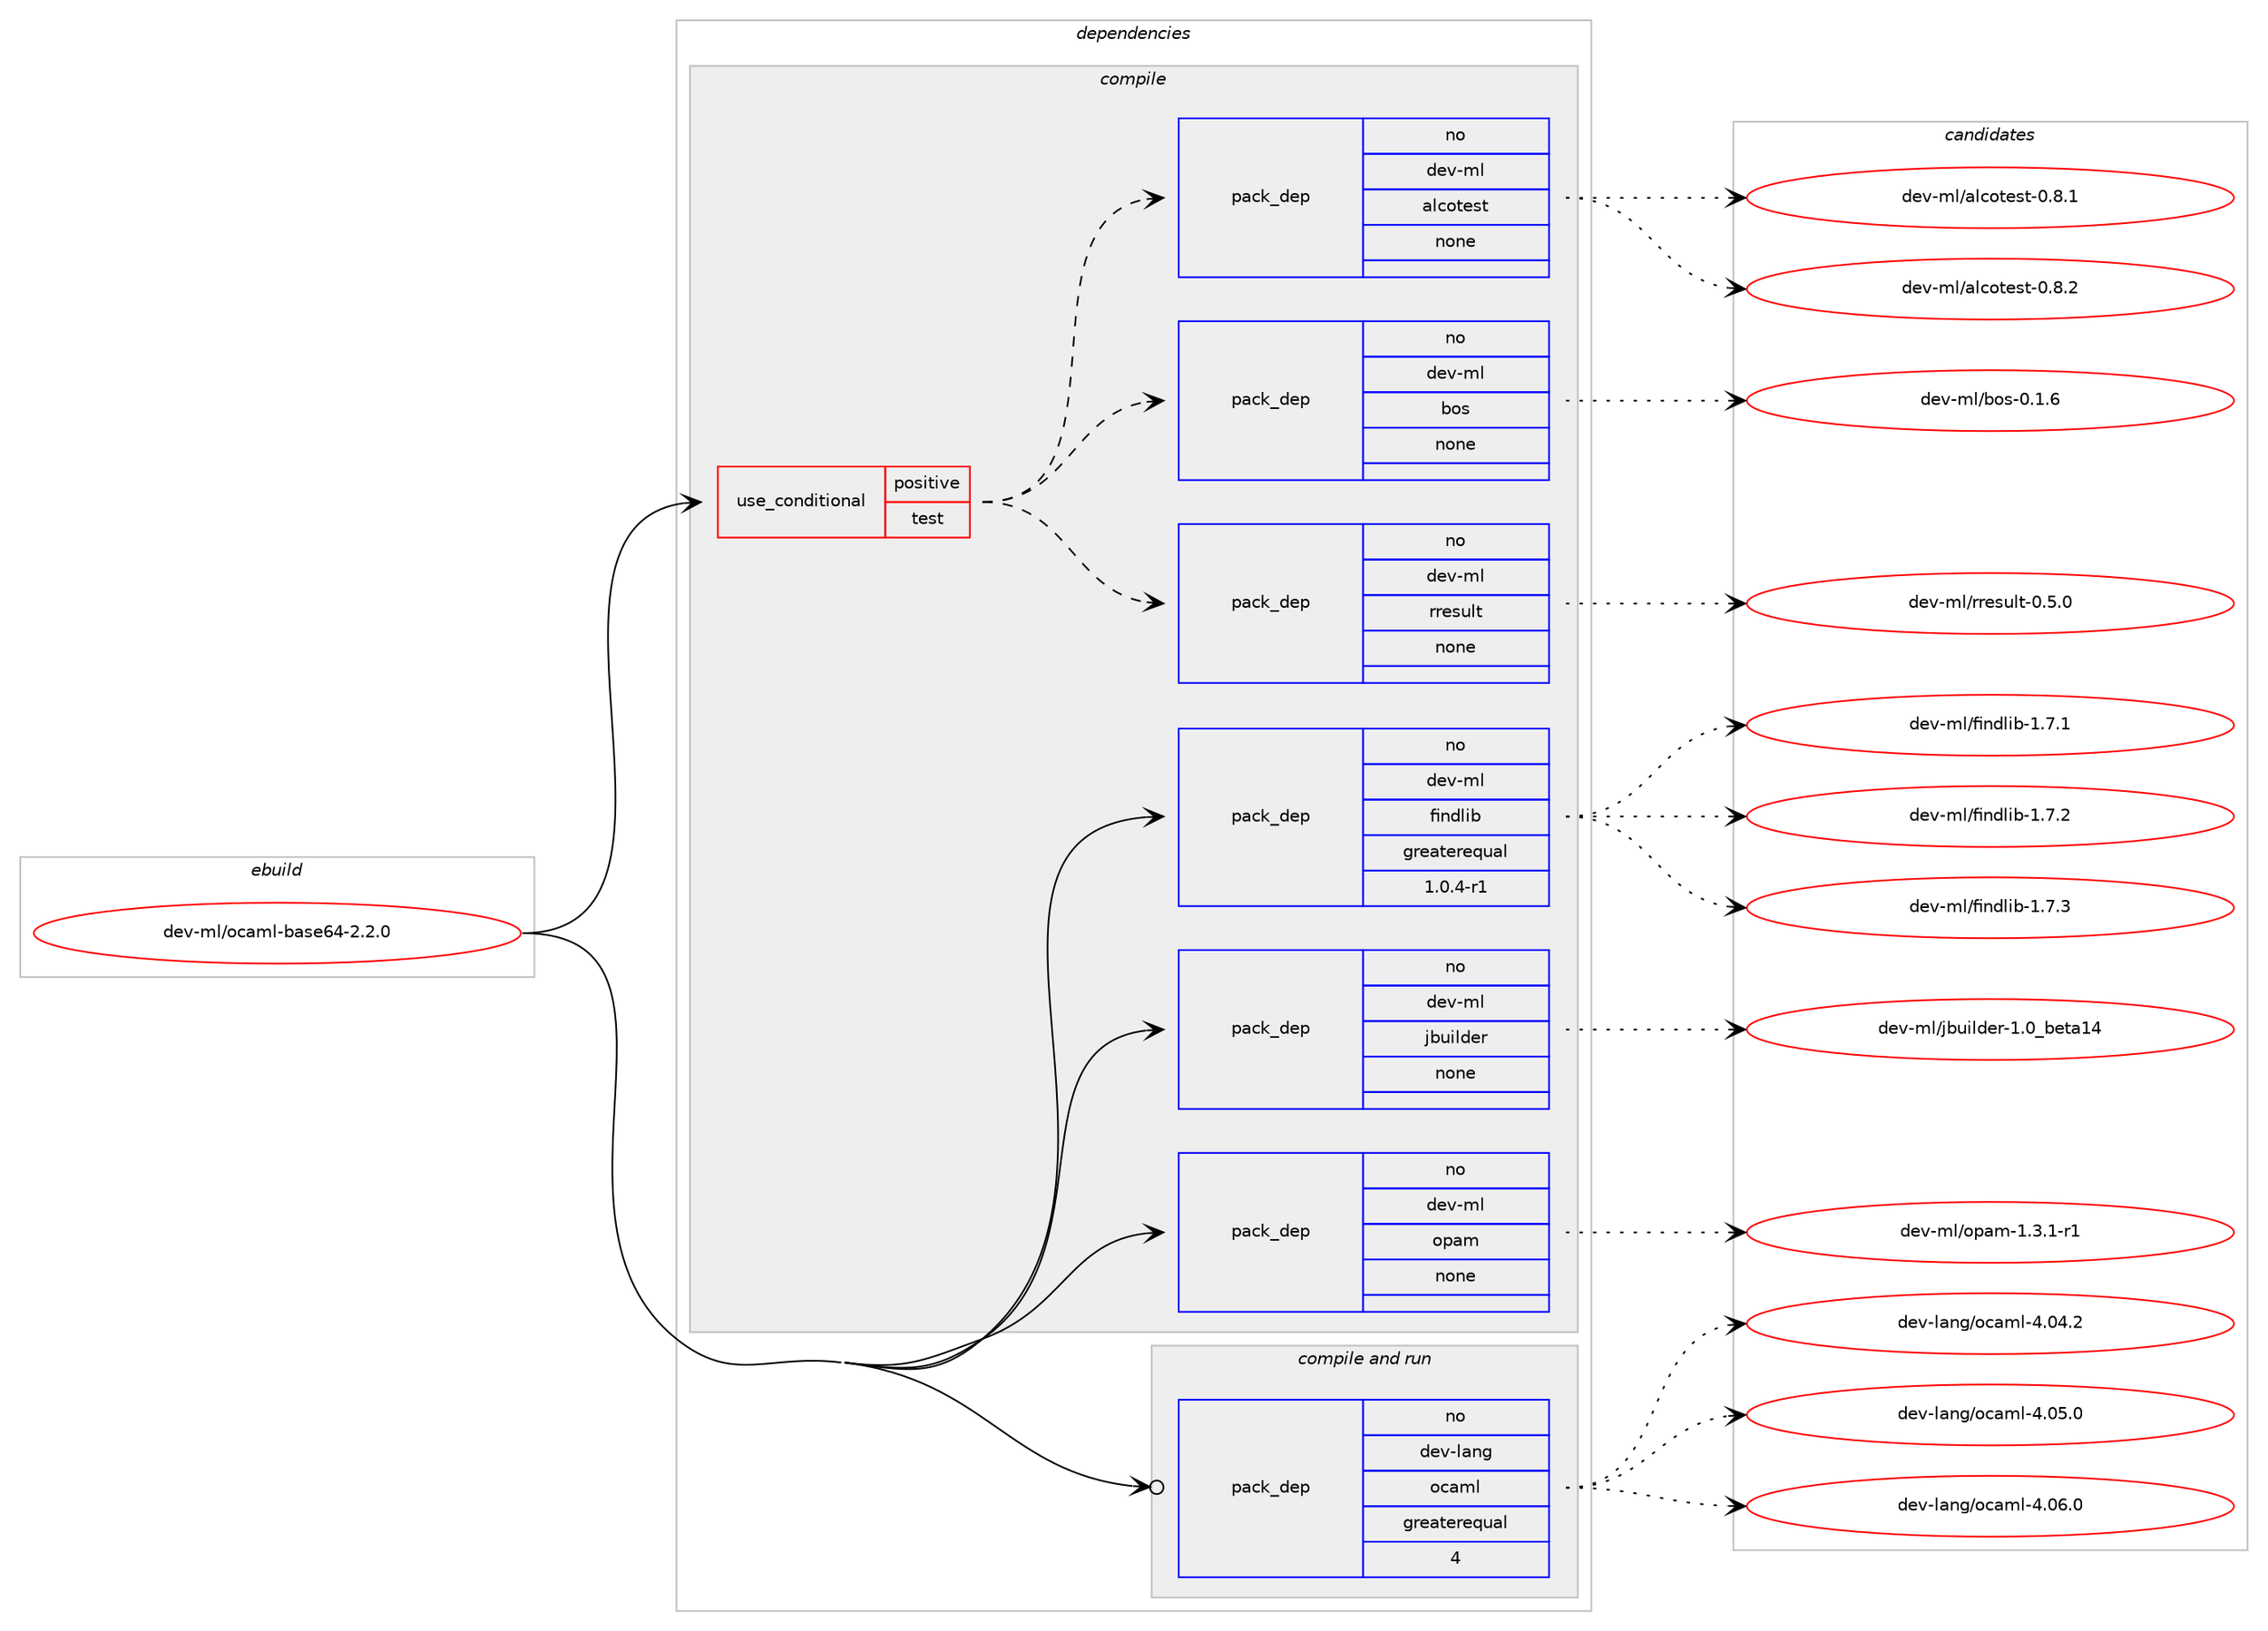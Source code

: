 digraph prolog {

# *************
# Graph options
# *************

newrank=true;
concentrate=true;
compound=true;
graph [rankdir=LR,fontname=Helvetica,fontsize=10,ranksep=1.5];#, ranksep=2.5, nodesep=0.2];
edge  [arrowhead=vee];
node  [fontname=Helvetica,fontsize=10];

# **********
# The ebuild
# **********

subgraph cluster_leftcol {
color=gray;
rank=same;
label=<<i>ebuild</i>>;
id [label="dev-ml/ocaml-base64-2.2.0", color=red, width=4, href="../dev-ml/ocaml-base64-2.2.0.svg"];
}

# ****************
# The dependencies
# ****************

subgraph cluster_midcol {
color=gray;
label=<<i>dependencies</i>>;
subgraph cluster_compile {
fillcolor="#eeeeee";
style=filled;
label=<<i>compile</i>>;
subgraph cond26525 {
dependency122958 [label=<<TABLE BORDER="0" CELLBORDER="1" CELLSPACING="0" CELLPADDING="4"><TR><TD ROWSPAN="3" CELLPADDING="10">use_conditional</TD></TR><TR><TD>positive</TD></TR><TR><TD>test</TD></TR></TABLE>>, shape=none, color=red];
subgraph pack92779 {
dependency122959 [label=<<TABLE BORDER="0" CELLBORDER="1" CELLSPACING="0" CELLPADDING="4" WIDTH="220"><TR><TD ROWSPAN="6" CELLPADDING="30">pack_dep</TD></TR><TR><TD WIDTH="110">no</TD></TR><TR><TD>dev-ml</TD></TR><TR><TD>rresult</TD></TR><TR><TD>none</TD></TR><TR><TD></TD></TR></TABLE>>, shape=none, color=blue];
}
dependency122958:e -> dependency122959:w [weight=20,style="dashed",arrowhead="vee"];
subgraph pack92780 {
dependency122960 [label=<<TABLE BORDER="0" CELLBORDER="1" CELLSPACING="0" CELLPADDING="4" WIDTH="220"><TR><TD ROWSPAN="6" CELLPADDING="30">pack_dep</TD></TR><TR><TD WIDTH="110">no</TD></TR><TR><TD>dev-ml</TD></TR><TR><TD>bos</TD></TR><TR><TD>none</TD></TR><TR><TD></TD></TR></TABLE>>, shape=none, color=blue];
}
dependency122958:e -> dependency122960:w [weight=20,style="dashed",arrowhead="vee"];
subgraph pack92781 {
dependency122961 [label=<<TABLE BORDER="0" CELLBORDER="1" CELLSPACING="0" CELLPADDING="4" WIDTH="220"><TR><TD ROWSPAN="6" CELLPADDING="30">pack_dep</TD></TR><TR><TD WIDTH="110">no</TD></TR><TR><TD>dev-ml</TD></TR><TR><TD>alcotest</TD></TR><TR><TD>none</TD></TR><TR><TD></TD></TR></TABLE>>, shape=none, color=blue];
}
dependency122958:e -> dependency122961:w [weight=20,style="dashed",arrowhead="vee"];
}
id:e -> dependency122958:w [weight=20,style="solid",arrowhead="vee"];
subgraph pack92782 {
dependency122962 [label=<<TABLE BORDER="0" CELLBORDER="1" CELLSPACING="0" CELLPADDING="4" WIDTH="220"><TR><TD ROWSPAN="6" CELLPADDING="30">pack_dep</TD></TR><TR><TD WIDTH="110">no</TD></TR><TR><TD>dev-ml</TD></TR><TR><TD>findlib</TD></TR><TR><TD>greaterequal</TD></TR><TR><TD>1.0.4-r1</TD></TR></TABLE>>, shape=none, color=blue];
}
id:e -> dependency122962:w [weight=20,style="solid",arrowhead="vee"];
subgraph pack92783 {
dependency122963 [label=<<TABLE BORDER="0" CELLBORDER="1" CELLSPACING="0" CELLPADDING="4" WIDTH="220"><TR><TD ROWSPAN="6" CELLPADDING="30">pack_dep</TD></TR><TR><TD WIDTH="110">no</TD></TR><TR><TD>dev-ml</TD></TR><TR><TD>jbuilder</TD></TR><TR><TD>none</TD></TR><TR><TD></TD></TR></TABLE>>, shape=none, color=blue];
}
id:e -> dependency122963:w [weight=20,style="solid",arrowhead="vee"];
subgraph pack92784 {
dependency122964 [label=<<TABLE BORDER="0" CELLBORDER="1" CELLSPACING="0" CELLPADDING="4" WIDTH="220"><TR><TD ROWSPAN="6" CELLPADDING="30">pack_dep</TD></TR><TR><TD WIDTH="110">no</TD></TR><TR><TD>dev-ml</TD></TR><TR><TD>opam</TD></TR><TR><TD>none</TD></TR><TR><TD></TD></TR></TABLE>>, shape=none, color=blue];
}
id:e -> dependency122964:w [weight=20,style="solid",arrowhead="vee"];
}
subgraph cluster_compileandrun {
fillcolor="#eeeeee";
style=filled;
label=<<i>compile and run</i>>;
subgraph pack92785 {
dependency122965 [label=<<TABLE BORDER="0" CELLBORDER="1" CELLSPACING="0" CELLPADDING="4" WIDTH="220"><TR><TD ROWSPAN="6" CELLPADDING="30">pack_dep</TD></TR><TR><TD WIDTH="110">no</TD></TR><TR><TD>dev-lang</TD></TR><TR><TD>ocaml</TD></TR><TR><TD>greaterequal</TD></TR><TR><TD>4</TD></TR></TABLE>>, shape=none, color=blue];
}
id:e -> dependency122965:w [weight=20,style="solid",arrowhead="odotvee"];
}
subgraph cluster_run {
fillcolor="#eeeeee";
style=filled;
label=<<i>run</i>>;
}
}

# **************
# The candidates
# **************

subgraph cluster_choices {
rank=same;
color=gray;
label=<<i>candidates</i>>;

subgraph choice92779 {
color=black;
nodesep=1;
choice1001011184510910847114114101115117108116454846534648 [label="dev-ml/rresult-0.5.0", color=red, width=4,href="../dev-ml/rresult-0.5.0.svg"];
dependency122959:e -> choice1001011184510910847114114101115117108116454846534648:w [style=dotted,weight="100"];
}
subgraph choice92780 {
color=black;
nodesep=1;
choice100101118451091084798111115454846494654 [label="dev-ml/bos-0.1.6", color=red, width=4,href="../dev-ml/bos-0.1.6.svg"];
dependency122960:e -> choice100101118451091084798111115454846494654:w [style=dotted,weight="100"];
}
subgraph choice92781 {
color=black;
nodesep=1;
choice10010111845109108479710899111116101115116454846564649 [label="dev-ml/alcotest-0.8.1", color=red, width=4,href="../dev-ml/alcotest-0.8.1.svg"];
choice10010111845109108479710899111116101115116454846564650 [label="dev-ml/alcotest-0.8.2", color=red, width=4,href="../dev-ml/alcotest-0.8.2.svg"];
dependency122961:e -> choice10010111845109108479710899111116101115116454846564649:w [style=dotted,weight="100"];
dependency122961:e -> choice10010111845109108479710899111116101115116454846564650:w [style=dotted,weight="100"];
}
subgraph choice92782 {
color=black;
nodesep=1;
choice100101118451091084710210511010010810598454946554649 [label="dev-ml/findlib-1.7.1", color=red, width=4,href="../dev-ml/findlib-1.7.1.svg"];
choice100101118451091084710210511010010810598454946554650 [label="dev-ml/findlib-1.7.2", color=red, width=4,href="../dev-ml/findlib-1.7.2.svg"];
choice100101118451091084710210511010010810598454946554651 [label="dev-ml/findlib-1.7.3", color=red, width=4,href="../dev-ml/findlib-1.7.3.svg"];
dependency122962:e -> choice100101118451091084710210511010010810598454946554649:w [style=dotted,weight="100"];
dependency122962:e -> choice100101118451091084710210511010010810598454946554650:w [style=dotted,weight="100"];
dependency122962:e -> choice100101118451091084710210511010010810598454946554651:w [style=dotted,weight="100"];
}
subgraph choice92783 {
color=black;
nodesep=1;
choice100101118451091084710698117105108100101114454946489598101116974952 [label="dev-ml/jbuilder-1.0_beta14", color=red, width=4,href="../dev-ml/jbuilder-1.0_beta14.svg"];
dependency122963:e -> choice100101118451091084710698117105108100101114454946489598101116974952:w [style=dotted,weight="100"];
}
subgraph choice92784 {
color=black;
nodesep=1;
choice1001011184510910847111112971094549465146494511449 [label="dev-ml/opam-1.3.1-r1", color=red, width=4,href="../dev-ml/opam-1.3.1-r1.svg"];
dependency122964:e -> choice1001011184510910847111112971094549465146494511449:w [style=dotted,weight="100"];
}
subgraph choice92785 {
color=black;
nodesep=1;
choice100101118451089711010347111999710910845524648524650 [label="dev-lang/ocaml-4.04.2", color=red, width=4,href="../dev-lang/ocaml-4.04.2.svg"];
choice100101118451089711010347111999710910845524648534648 [label="dev-lang/ocaml-4.05.0", color=red, width=4,href="../dev-lang/ocaml-4.05.0.svg"];
choice100101118451089711010347111999710910845524648544648 [label="dev-lang/ocaml-4.06.0", color=red, width=4,href="../dev-lang/ocaml-4.06.0.svg"];
dependency122965:e -> choice100101118451089711010347111999710910845524648524650:w [style=dotted,weight="100"];
dependency122965:e -> choice100101118451089711010347111999710910845524648534648:w [style=dotted,weight="100"];
dependency122965:e -> choice100101118451089711010347111999710910845524648544648:w [style=dotted,weight="100"];
}
}

}
